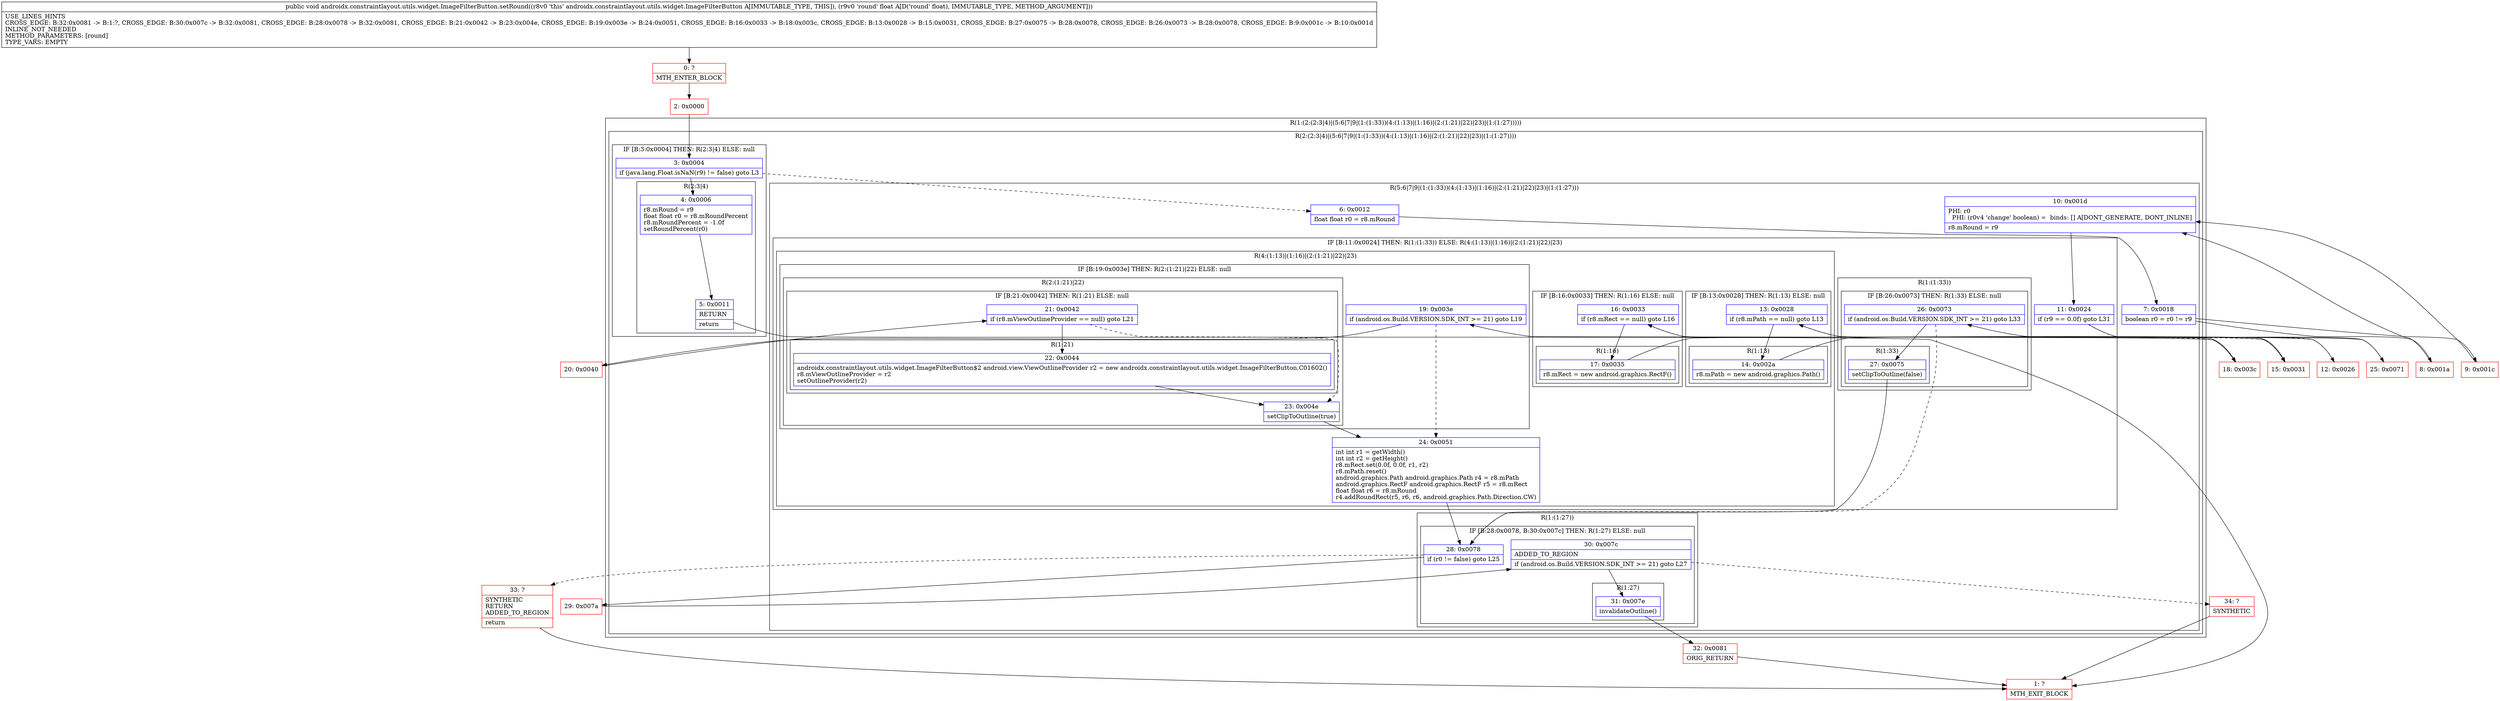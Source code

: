 digraph "CFG forandroidx.constraintlayout.utils.widget.ImageFilterButton.setRound(F)V" {
subgraph cluster_Region_814778239 {
label = "R(1:(2:(2:3|4)|(5:6|7|9|(1:(1:33))(4:(1:13)|(1:16)|(2:(1:21)|22)|23)|(1:(1:27)))))";
node [shape=record,color=blue];
subgraph cluster_Region_1792027381 {
label = "R(2:(2:3|4)|(5:6|7|9|(1:(1:33))(4:(1:13)|(1:16)|(2:(1:21)|22)|23)|(1:(1:27))))";
node [shape=record,color=blue];
subgraph cluster_IfRegion_812600402 {
label = "IF [B:3:0x0004] THEN: R(2:3|4) ELSE: null";
node [shape=record,color=blue];
Node_3 [shape=record,label="{3\:\ 0x0004|if (java.lang.Float.isNaN(r9) != false) goto L3\l}"];
subgraph cluster_Region_893183763 {
label = "R(2:3|4)";
node [shape=record,color=blue];
Node_4 [shape=record,label="{4\:\ 0x0006|r8.mRound = r9\lfloat float r0 = r8.mRoundPercent\lr8.mRoundPercent = \-1.0f\lsetRoundPercent(r0)\l}"];
Node_5 [shape=record,label="{5\:\ 0x0011|RETURN\l|return\l}"];
}
}
subgraph cluster_Region_445599627 {
label = "R(5:6|7|9|(1:(1:33))(4:(1:13)|(1:16)|(2:(1:21)|22)|23)|(1:(1:27)))";
node [shape=record,color=blue];
Node_6 [shape=record,label="{6\:\ 0x0012|float float r0 = r8.mRound\l}"];
Node_7 [shape=record,label="{7\:\ 0x0018|boolean r0 = r0 != r9\l}"];
Node_10 [shape=record,label="{10\:\ 0x001d|PHI: r0 \l  PHI: (r0v4 'change' boolean) =  binds: [] A[DONT_GENERATE, DONT_INLINE]\l|r8.mRound = r9\l}"];
subgraph cluster_IfRegion_285515904 {
label = "IF [B:11:0x0024] THEN: R(1:(1:33)) ELSE: R(4:(1:13)|(1:16)|(2:(1:21)|22)|23)";
node [shape=record,color=blue];
Node_11 [shape=record,label="{11\:\ 0x0024|if (r9 == 0.0f) goto L31\l}"];
subgraph cluster_Region_630945440 {
label = "R(1:(1:33))";
node [shape=record,color=blue];
subgraph cluster_IfRegion_1316452196 {
label = "IF [B:26:0x0073] THEN: R(1:33) ELSE: null";
node [shape=record,color=blue];
Node_26 [shape=record,label="{26\:\ 0x0073|if (android.os.Build.VERSION.SDK_INT \>= 21) goto L33\l}"];
subgraph cluster_Region_78688036 {
label = "R(1:33)";
node [shape=record,color=blue];
Node_27 [shape=record,label="{27\:\ 0x0075|setClipToOutline(false)\l}"];
}
}
}
subgraph cluster_Region_1620028373 {
label = "R(4:(1:13)|(1:16)|(2:(1:21)|22)|23)";
node [shape=record,color=blue];
subgraph cluster_IfRegion_813965202 {
label = "IF [B:13:0x0028] THEN: R(1:13) ELSE: null";
node [shape=record,color=blue];
Node_13 [shape=record,label="{13\:\ 0x0028|if (r8.mPath == null) goto L13\l}"];
subgraph cluster_Region_1314148692 {
label = "R(1:13)";
node [shape=record,color=blue];
Node_14 [shape=record,label="{14\:\ 0x002a|r8.mPath = new android.graphics.Path()\l}"];
}
}
subgraph cluster_IfRegion_997049261 {
label = "IF [B:16:0x0033] THEN: R(1:16) ELSE: null";
node [shape=record,color=blue];
Node_16 [shape=record,label="{16\:\ 0x0033|if (r8.mRect == null) goto L16\l}"];
subgraph cluster_Region_983929451 {
label = "R(1:16)";
node [shape=record,color=blue];
Node_17 [shape=record,label="{17\:\ 0x0035|r8.mRect = new android.graphics.RectF()\l}"];
}
}
subgraph cluster_IfRegion_709718562 {
label = "IF [B:19:0x003e] THEN: R(2:(1:21)|22) ELSE: null";
node [shape=record,color=blue];
Node_19 [shape=record,label="{19\:\ 0x003e|if (android.os.Build.VERSION.SDK_INT \>= 21) goto L19\l}"];
subgraph cluster_Region_1182750926 {
label = "R(2:(1:21)|22)";
node [shape=record,color=blue];
subgraph cluster_IfRegion_333093639 {
label = "IF [B:21:0x0042] THEN: R(1:21) ELSE: null";
node [shape=record,color=blue];
Node_21 [shape=record,label="{21\:\ 0x0042|if (r8.mViewOutlineProvider == null) goto L21\l}"];
subgraph cluster_Region_1429149994 {
label = "R(1:21)";
node [shape=record,color=blue];
Node_22 [shape=record,label="{22\:\ 0x0044|androidx.constraintlayout.utils.widget.ImageFilterButton$2 android.view.ViewOutlineProvider r2 = new androidx.constraintlayout.utils.widget.ImageFilterButton.C01602()\lr8.mViewOutlineProvider = r2\lsetOutlineProvider(r2)\l}"];
}
}
Node_23 [shape=record,label="{23\:\ 0x004e|setClipToOutline(true)\l}"];
}
}
Node_24 [shape=record,label="{24\:\ 0x0051|int int r1 = getWidth()\lint int r2 = getHeight()\lr8.mRect.set(0.0f, 0.0f, r1, r2)\lr8.mPath.reset()\landroid.graphics.Path android.graphics.Path r4 = r8.mPath\landroid.graphics.RectF android.graphics.RectF r5 = r8.mRect\lfloat float r6 = r8.mRound\lr4.addRoundRect(r5, r6, r6, android.graphics.Path.Direction.CW)\l}"];
}
}
subgraph cluster_Region_91907549 {
label = "R(1:(1:27))";
node [shape=record,color=blue];
subgraph cluster_IfRegion_1774441874 {
label = "IF [B:28:0x0078, B:30:0x007c] THEN: R(1:27) ELSE: null";
node [shape=record,color=blue];
Node_28 [shape=record,label="{28\:\ 0x0078|if (r0 != false) goto L25\l}"];
Node_30 [shape=record,label="{30\:\ 0x007c|ADDED_TO_REGION\l|if (android.os.Build.VERSION.SDK_INT \>= 21) goto L27\l}"];
subgraph cluster_Region_1156041522 {
label = "R(1:27)";
node [shape=record,color=blue];
Node_31 [shape=record,label="{31\:\ 0x007e|invalidateOutline()\l}"];
}
}
}
}
}
}
Node_0 [shape=record,color=red,label="{0\:\ ?|MTH_ENTER_BLOCK\l}"];
Node_2 [shape=record,color=red,label="{2\:\ 0x0000}"];
Node_1 [shape=record,color=red,label="{1\:\ ?|MTH_EXIT_BLOCK\l}"];
Node_8 [shape=record,color=red,label="{8\:\ 0x001a}"];
Node_12 [shape=record,color=red,label="{12\:\ 0x0026}"];
Node_15 [shape=record,color=red,label="{15\:\ 0x0031}"];
Node_18 [shape=record,color=red,label="{18\:\ 0x003c}"];
Node_20 [shape=record,color=red,label="{20\:\ 0x0040}"];
Node_29 [shape=record,color=red,label="{29\:\ 0x007a}"];
Node_32 [shape=record,color=red,label="{32\:\ 0x0081|ORIG_RETURN\l}"];
Node_34 [shape=record,color=red,label="{34\:\ ?|SYNTHETIC\l}"];
Node_33 [shape=record,color=red,label="{33\:\ ?|SYNTHETIC\lRETURN\lADDED_TO_REGION\l|return\l}"];
Node_25 [shape=record,color=red,label="{25\:\ 0x0071}"];
Node_9 [shape=record,color=red,label="{9\:\ 0x001c}"];
MethodNode[shape=record,label="{public void androidx.constraintlayout.utils.widget.ImageFilterButton.setRound((r8v0 'this' androidx.constraintlayout.utils.widget.ImageFilterButton A[IMMUTABLE_TYPE, THIS]), (r9v0 'round' float A[D('round' float), IMMUTABLE_TYPE, METHOD_ARGUMENT]))  | USE_LINES_HINTS\lCROSS_EDGE: B:32:0x0081 \-\> B:1:?, CROSS_EDGE: B:30:0x007c \-\> B:32:0x0081, CROSS_EDGE: B:28:0x0078 \-\> B:32:0x0081, CROSS_EDGE: B:21:0x0042 \-\> B:23:0x004e, CROSS_EDGE: B:19:0x003e \-\> B:24:0x0051, CROSS_EDGE: B:16:0x0033 \-\> B:18:0x003c, CROSS_EDGE: B:13:0x0028 \-\> B:15:0x0031, CROSS_EDGE: B:27:0x0075 \-\> B:28:0x0078, CROSS_EDGE: B:26:0x0073 \-\> B:28:0x0078, CROSS_EDGE: B:9:0x001c \-\> B:10:0x001d\lINLINE_NOT_NEEDED\lMETHOD_PARAMETERS: [round]\lTYPE_VARS: EMPTY\l}"];
MethodNode -> Node_0;Node_3 -> Node_4;
Node_3 -> Node_6[style=dashed];
Node_4 -> Node_5;
Node_5 -> Node_1;
Node_6 -> Node_7;
Node_7 -> Node_8;
Node_7 -> Node_9;
Node_10 -> Node_11;
Node_11 -> Node_12[style=dashed];
Node_11 -> Node_25;
Node_26 -> Node_27;
Node_26 -> Node_28[style=dashed];
Node_27 -> Node_28;
Node_13 -> Node_14;
Node_13 -> Node_15[style=dashed];
Node_14 -> Node_15;
Node_16 -> Node_17;
Node_16 -> Node_18[style=dashed];
Node_17 -> Node_18;
Node_19 -> Node_20;
Node_19 -> Node_24[style=dashed];
Node_21 -> Node_22;
Node_21 -> Node_23[style=dashed];
Node_22 -> Node_23;
Node_23 -> Node_24;
Node_24 -> Node_28;
Node_28 -> Node_29;
Node_28 -> Node_33[style=dashed];
Node_30 -> Node_31;
Node_30 -> Node_34[style=dashed];
Node_31 -> Node_32;
Node_0 -> Node_2;
Node_2 -> Node_3;
Node_8 -> Node_10;
Node_12 -> Node_13;
Node_15 -> Node_16;
Node_18 -> Node_19;
Node_20 -> Node_21;
Node_29 -> Node_30;
Node_32 -> Node_1;
Node_34 -> Node_1;
Node_33 -> Node_1;
Node_25 -> Node_26;
Node_9 -> Node_10;
}

